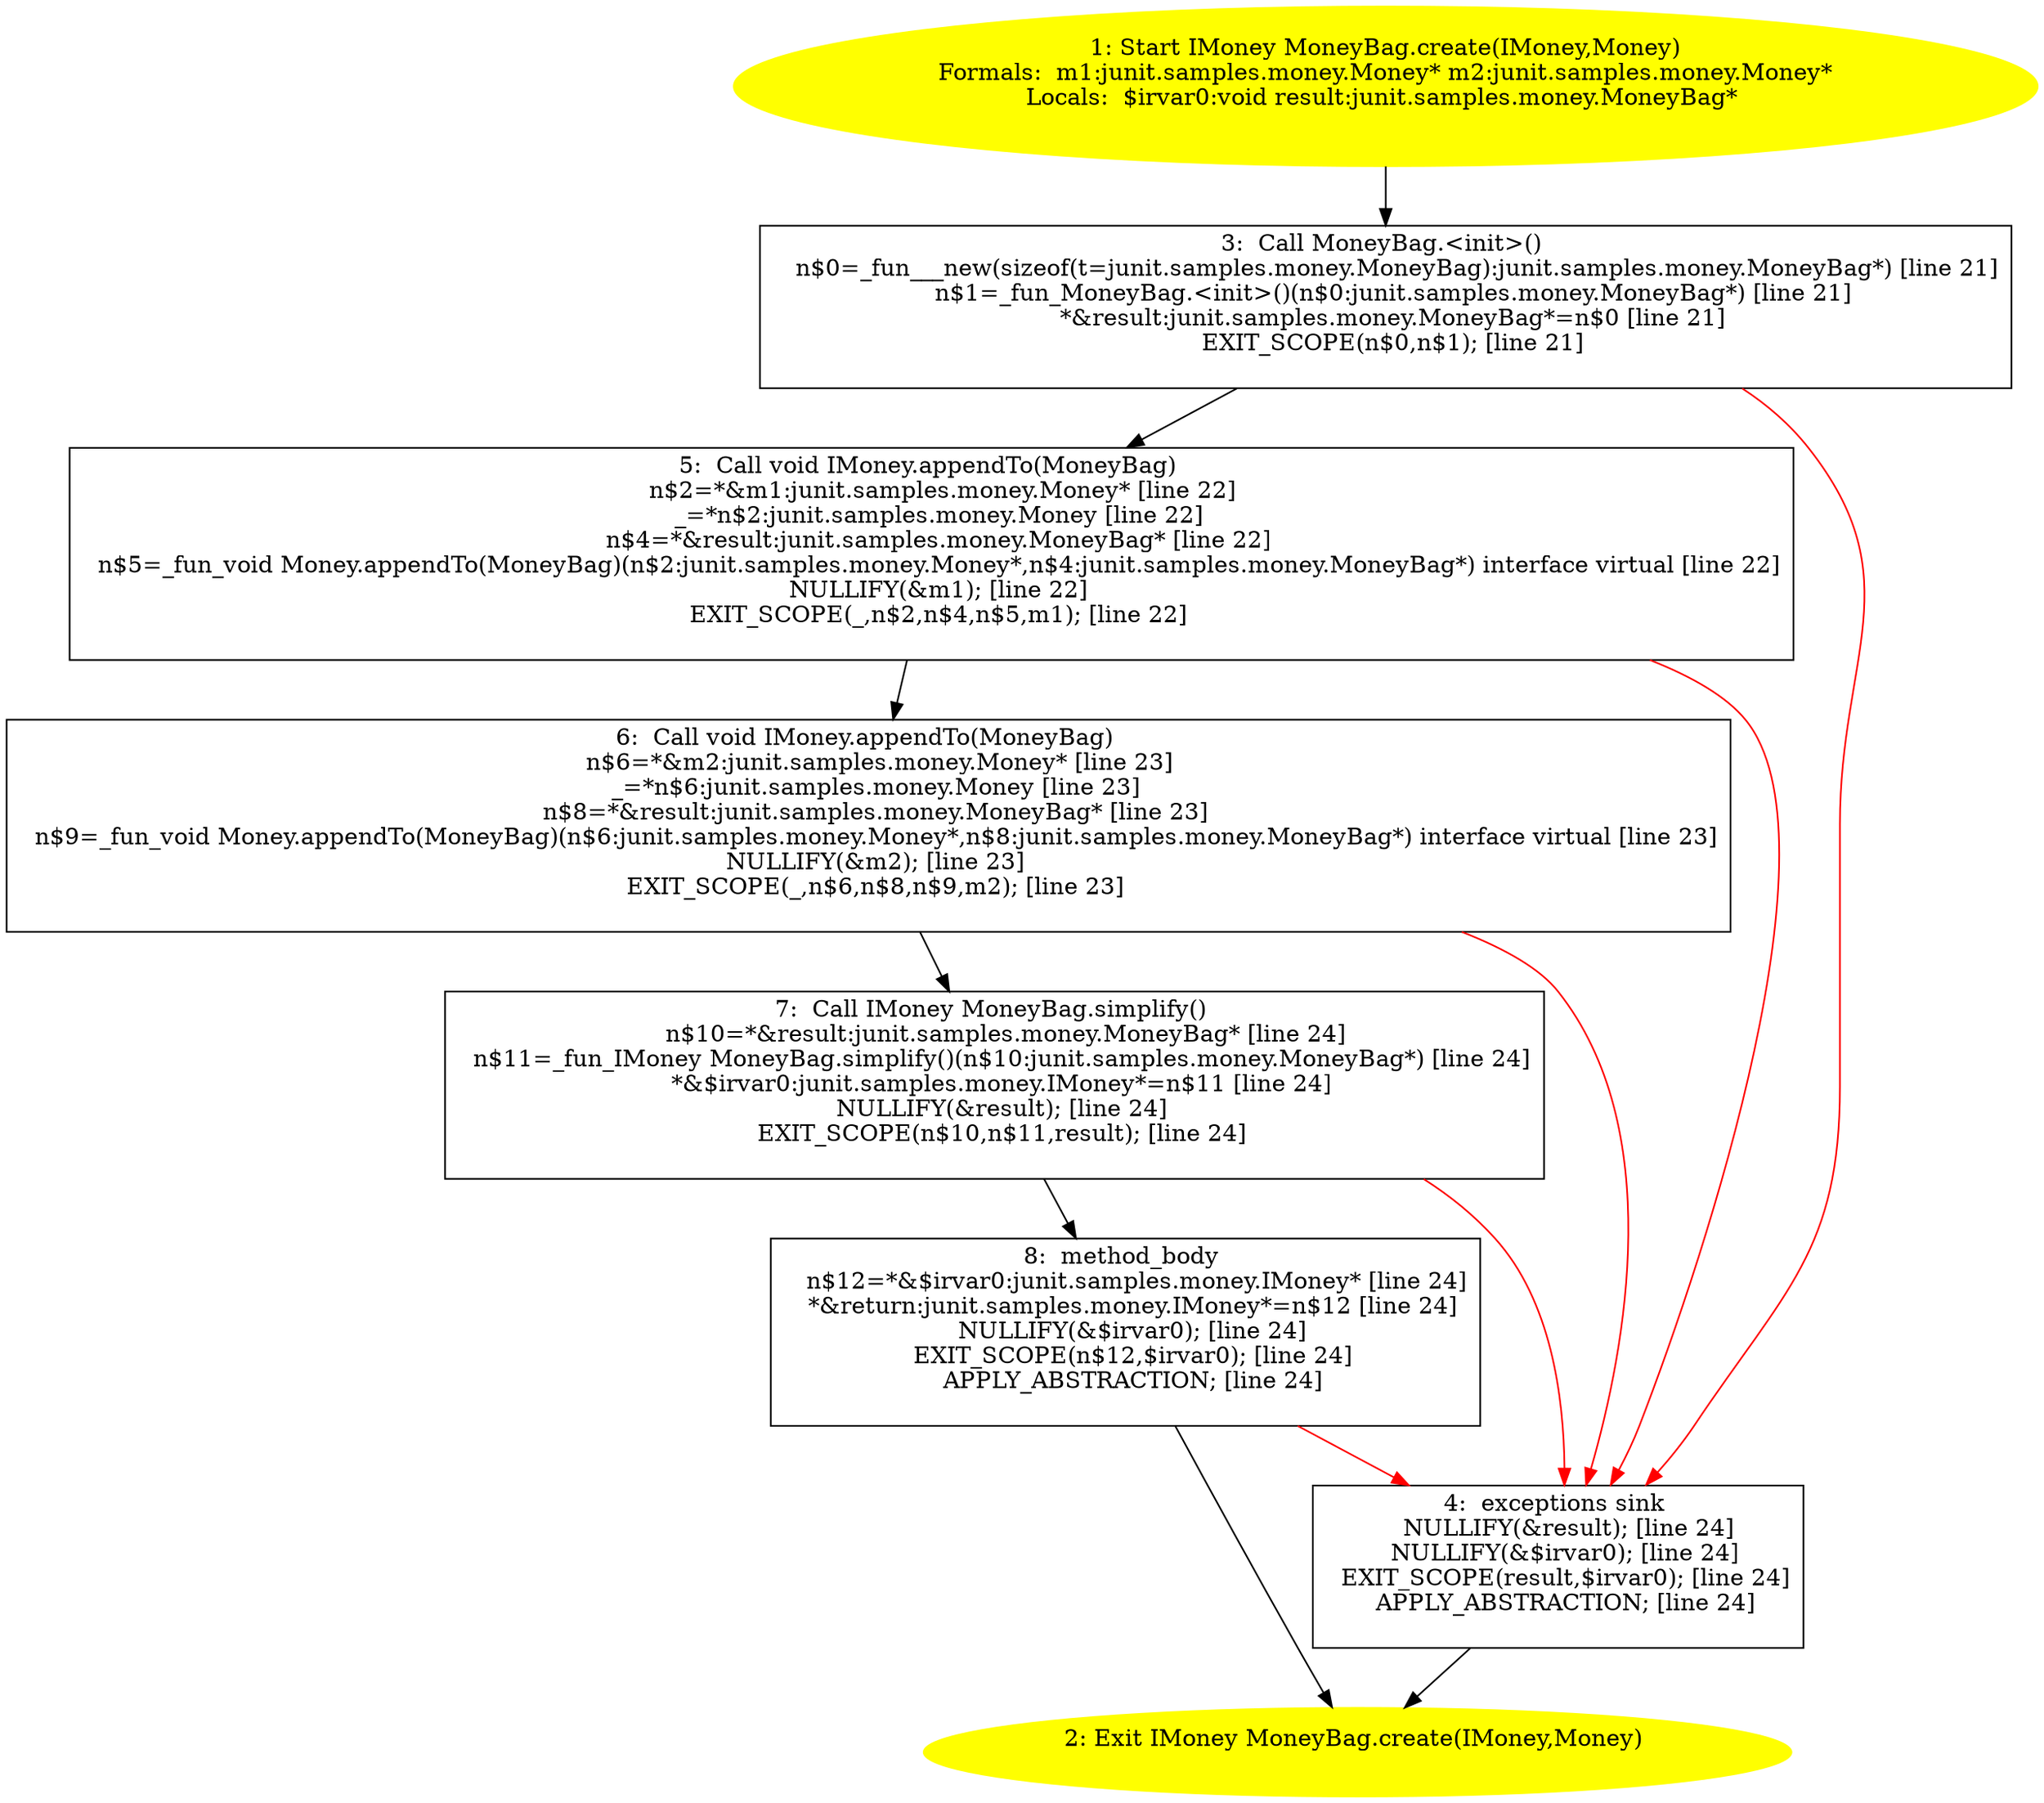/* @generated */
digraph cfg {
"junit.samples.money.MoneyBag.create(junit.samples.money.IMoney,junit.samples.money.Money):junit.samp.9bea63c63239cc343e858f2c9f97cea5_1" [label="1: Start IMoney MoneyBag.create(IMoney,Money)\nFormals:  m1:junit.samples.money.Money* m2:junit.samples.money.Money*\nLocals:  $irvar0:void result:junit.samples.money.MoneyBag* \n  " color=yellow style=filled]
	

	 "junit.samples.money.MoneyBag.create(junit.samples.money.IMoney,junit.samples.money.Money):junit.samp.9bea63c63239cc343e858f2c9f97cea5_1" -> "junit.samples.money.MoneyBag.create(junit.samples.money.IMoney,junit.samples.money.Money):junit.samp.9bea63c63239cc343e858f2c9f97cea5_3" ;
"junit.samples.money.MoneyBag.create(junit.samples.money.IMoney,junit.samples.money.Money):junit.samp.9bea63c63239cc343e858f2c9f97cea5_2" [label="2: Exit IMoney MoneyBag.create(IMoney,Money) \n  " color=yellow style=filled]
	

"junit.samples.money.MoneyBag.create(junit.samples.money.IMoney,junit.samples.money.Money):junit.samp.9bea63c63239cc343e858f2c9f97cea5_3" [label="3:  Call MoneyBag.<init>() \n   n$0=_fun___new(sizeof(t=junit.samples.money.MoneyBag):junit.samples.money.MoneyBag*) [line 21]\n  n$1=_fun_MoneyBag.<init>()(n$0:junit.samples.money.MoneyBag*) [line 21]\n  *&result:junit.samples.money.MoneyBag*=n$0 [line 21]\n  EXIT_SCOPE(n$0,n$1); [line 21]\n " shape="box"]
	

	 "junit.samples.money.MoneyBag.create(junit.samples.money.IMoney,junit.samples.money.Money):junit.samp.9bea63c63239cc343e858f2c9f97cea5_3" -> "junit.samples.money.MoneyBag.create(junit.samples.money.IMoney,junit.samples.money.Money):junit.samp.9bea63c63239cc343e858f2c9f97cea5_5" ;
	 "junit.samples.money.MoneyBag.create(junit.samples.money.IMoney,junit.samples.money.Money):junit.samp.9bea63c63239cc343e858f2c9f97cea5_3" -> "junit.samples.money.MoneyBag.create(junit.samples.money.IMoney,junit.samples.money.Money):junit.samp.9bea63c63239cc343e858f2c9f97cea5_4" [color="red" ];
"junit.samples.money.MoneyBag.create(junit.samples.money.IMoney,junit.samples.money.Money):junit.samp.9bea63c63239cc343e858f2c9f97cea5_4" [label="4:  exceptions sink \n   NULLIFY(&result); [line 24]\n  NULLIFY(&$irvar0); [line 24]\n  EXIT_SCOPE(result,$irvar0); [line 24]\n  APPLY_ABSTRACTION; [line 24]\n " shape="box"]
	

	 "junit.samples.money.MoneyBag.create(junit.samples.money.IMoney,junit.samples.money.Money):junit.samp.9bea63c63239cc343e858f2c9f97cea5_4" -> "junit.samples.money.MoneyBag.create(junit.samples.money.IMoney,junit.samples.money.Money):junit.samp.9bea63c63239cc343e858f2c9f97cea5_2" ;
"junit.samples.money.MoneyBag.create(junit.samples.money.IMoney,junit.samples.money.Money):junit.samp.9bea63c63239cc343e858f2c9f97cea5_5" [label="5:  Call void IMoney.appendTo(MoneyBag) \n   n$2=*&m1:junit.samples.money.Money* [line 22]\n  _=*n$2:junit.samples.money.Money [line 22]\n  n$4=*&result:junit.samples.money.MoneyBag* [line 22]\n  n$5=_fun_void Money.appendTo(MoneyBag)(n$2:junit.samples.money.Money*,n$4:junit.samples.money.MoneyBag*) interface virtual [line 22]\n  NULLIFY(&m1); [line 22]\n  EXIT_SCOPE(_,n$2,n$4,n$5,m1); [line 22]\n " shape="box"]
	

	 "junit.samples.money.MoneyBag.create(junit.samples.money.IMoney,junit.samples.money.Money):junit.samp.9bea63c63239cc343e858f2c9f97cea5_5" -> "junit.samples.money.MoneyBag.create(junit.samples.money.IMoney,junit.samples.money.Money):junit.samp.9bea63c63239cc343e858f2c9f97cea5_6" ;
	 "junit.samples.money.MoneyBag.create(junit.samples.money.IMoney,junit.samples.money.Money):junit.samp.9bea63c63239cc343e858f2c9f97cea5_5" -> "junit.samples.money.MoneyBag.create(junit.samples.money.IMoney,junit.samples.money.Money):junit.samp.9bea63c63239cc343e858f2c9f97cea5_4" [color="red" ];
"junit.samples.money.MoneyBag.create(junit.samples.money.IMoney,junit.samples.money.Money):junit.samp.9bea63c63239cc343e858f2c9f97cea5_6" [label="6:  Call void IMoney.appendTo(MoneyBag) \n   n$6=*&m2:junit.samples.money.Money* [line 23]\n  _=*n$6:junit.samples.money.Money [line 23]\n  n$8=*&result:junit.samples.money.MoneyBag* [line 23]\n  n$9=_fun_void Money.appendTo(MoneyBag)(n$6:junit.samples.money.Money*,n$8:junit.samples.money.MoneyBag*) interface virtual [line 23]\n  NULLIFY(&m2); [line 23]\n  EXIT_SCOPE(_,n$6,n$8,n$9,m2); [line 23]\n " shape="box"]
	

	 "junit.samples.money.MoneyBag.create(junit.samples.money.IMoney,junit.samples.money.Money):junit.samp.9bea63c63239cc343e858f2c9f97cea5_6" -> "junit.samples.money.MoneyBag.create(junit.samples.money.IMoney,junit.samples.money.Money):junit.samp.9bea63c63239cc343e858f2c9f97cea5_7" ;
	 "junit.samples.money.MoneyBag.create(junit.samples.money.IMoney,junit.samples.money.Money):junit.samp.9bea63c63239cc343e858f2c9f97cea5_6" -> "junit.samples.money.MoneyBag.create(junit.samples.money.IMoney,junit.samples.money.Money):junit.samp.9bea63c63239cc343e858f2c9f97cea5_4" [color="red" ];
"junit.samples.money.MoneyBag.create(junit.samples.money.IMoney,junit.samples.money.Money):junit.samp.9bea63c63239cc343e858f2c9f97cea5_7" [label="7:  Call IMoney MoneyBag.simplify() \n   n$10=*&result:junit.samples.money.MoneyBag* [line 24]\n  n$11=_fun_IMoney MoneyBag.simplify()(n$10:junit.samples.money.MoneyBag*) [line 24]\n  *&$irvar0:junit.samples.money.IMoney*=n$11 [line 24]\n  NULLIFY(&result); [line 24]\n  EXIT_SCOPE(n$10,n$11,result); [line 24]\n " shape="box"]
	

	 "junit.samples.money.MoneyBag.create(junit.samples.money.IMoney,junit.samples.money.Money):junit.samp.9bea63c63239cc343e858f2c9f97cea5_7" -> "junit.samples.money.MoneyBag.create(junit.samples.money.IMoney,junit.samples.money.Money):junit.samp.9bea63c63239cc343e858f2c9f97cea5_8" ;
	 "junit.samples.money.MoneyBag.create(junit.samples.money.IMoney,junit.samples.money.Money):junit.samp.9bea63c63239cc343e858f2c9f97cea5_7" -> "junit.samples.money.MoneyBag.create(junit.samples.money.IMoney,junit.samples.money.Money):junit.samp.9bea63c63239cc343e858f2c9f97cea5_4" [color="red" ];
"junit.samples.money.MoneyBag.create(junit.samples.money.IMoney,junit.samples.money.Money):junit.samp.9bea63c63239cc343e858f2c9f97cea5_8" [label="8:  method_body \n   n$12=*&$irvar0:junit.samples.money.IMoney* [line 24]\n  *&return:junit.samples.money.IMoney*=n$12 [line 24]\n  NULLIFY(&$irvar0); [line 24]\n  EXIT_SCOPE(n$12,$irvar0); [line 24]\n  APPLY_ABSTRACTION; [line 24]\n " shape="box"]
	

	 "junit.samples.money.MoneyBag.create(junit.samples.money.IMoney,junit.samples.money.Money):junit.samp.9bea63c63239cc343e858f2c9f97cea5_8" -> "junit.samples.money.MoneyBag.create(junit.samples.money.IMoney,junit.samples.money.Money):junit.samp.9bea63c63239cc343e858f2c9f97cea5_2" ;
	 "junit.samples.money.MoneyBag.create(junit.samples.money.IMoney,junit.samples.money.Money):junit.samp.9bea63c63239cc343e858f2c9f97cea5_8" -> "junit.samples.money.MoneyBag.create(junit.samples.money.IMoney,junit.samples.money.Money):junit.samp.9bea63c63239cc343e858f2c9f97cea5_4" [color="red" ];
}
